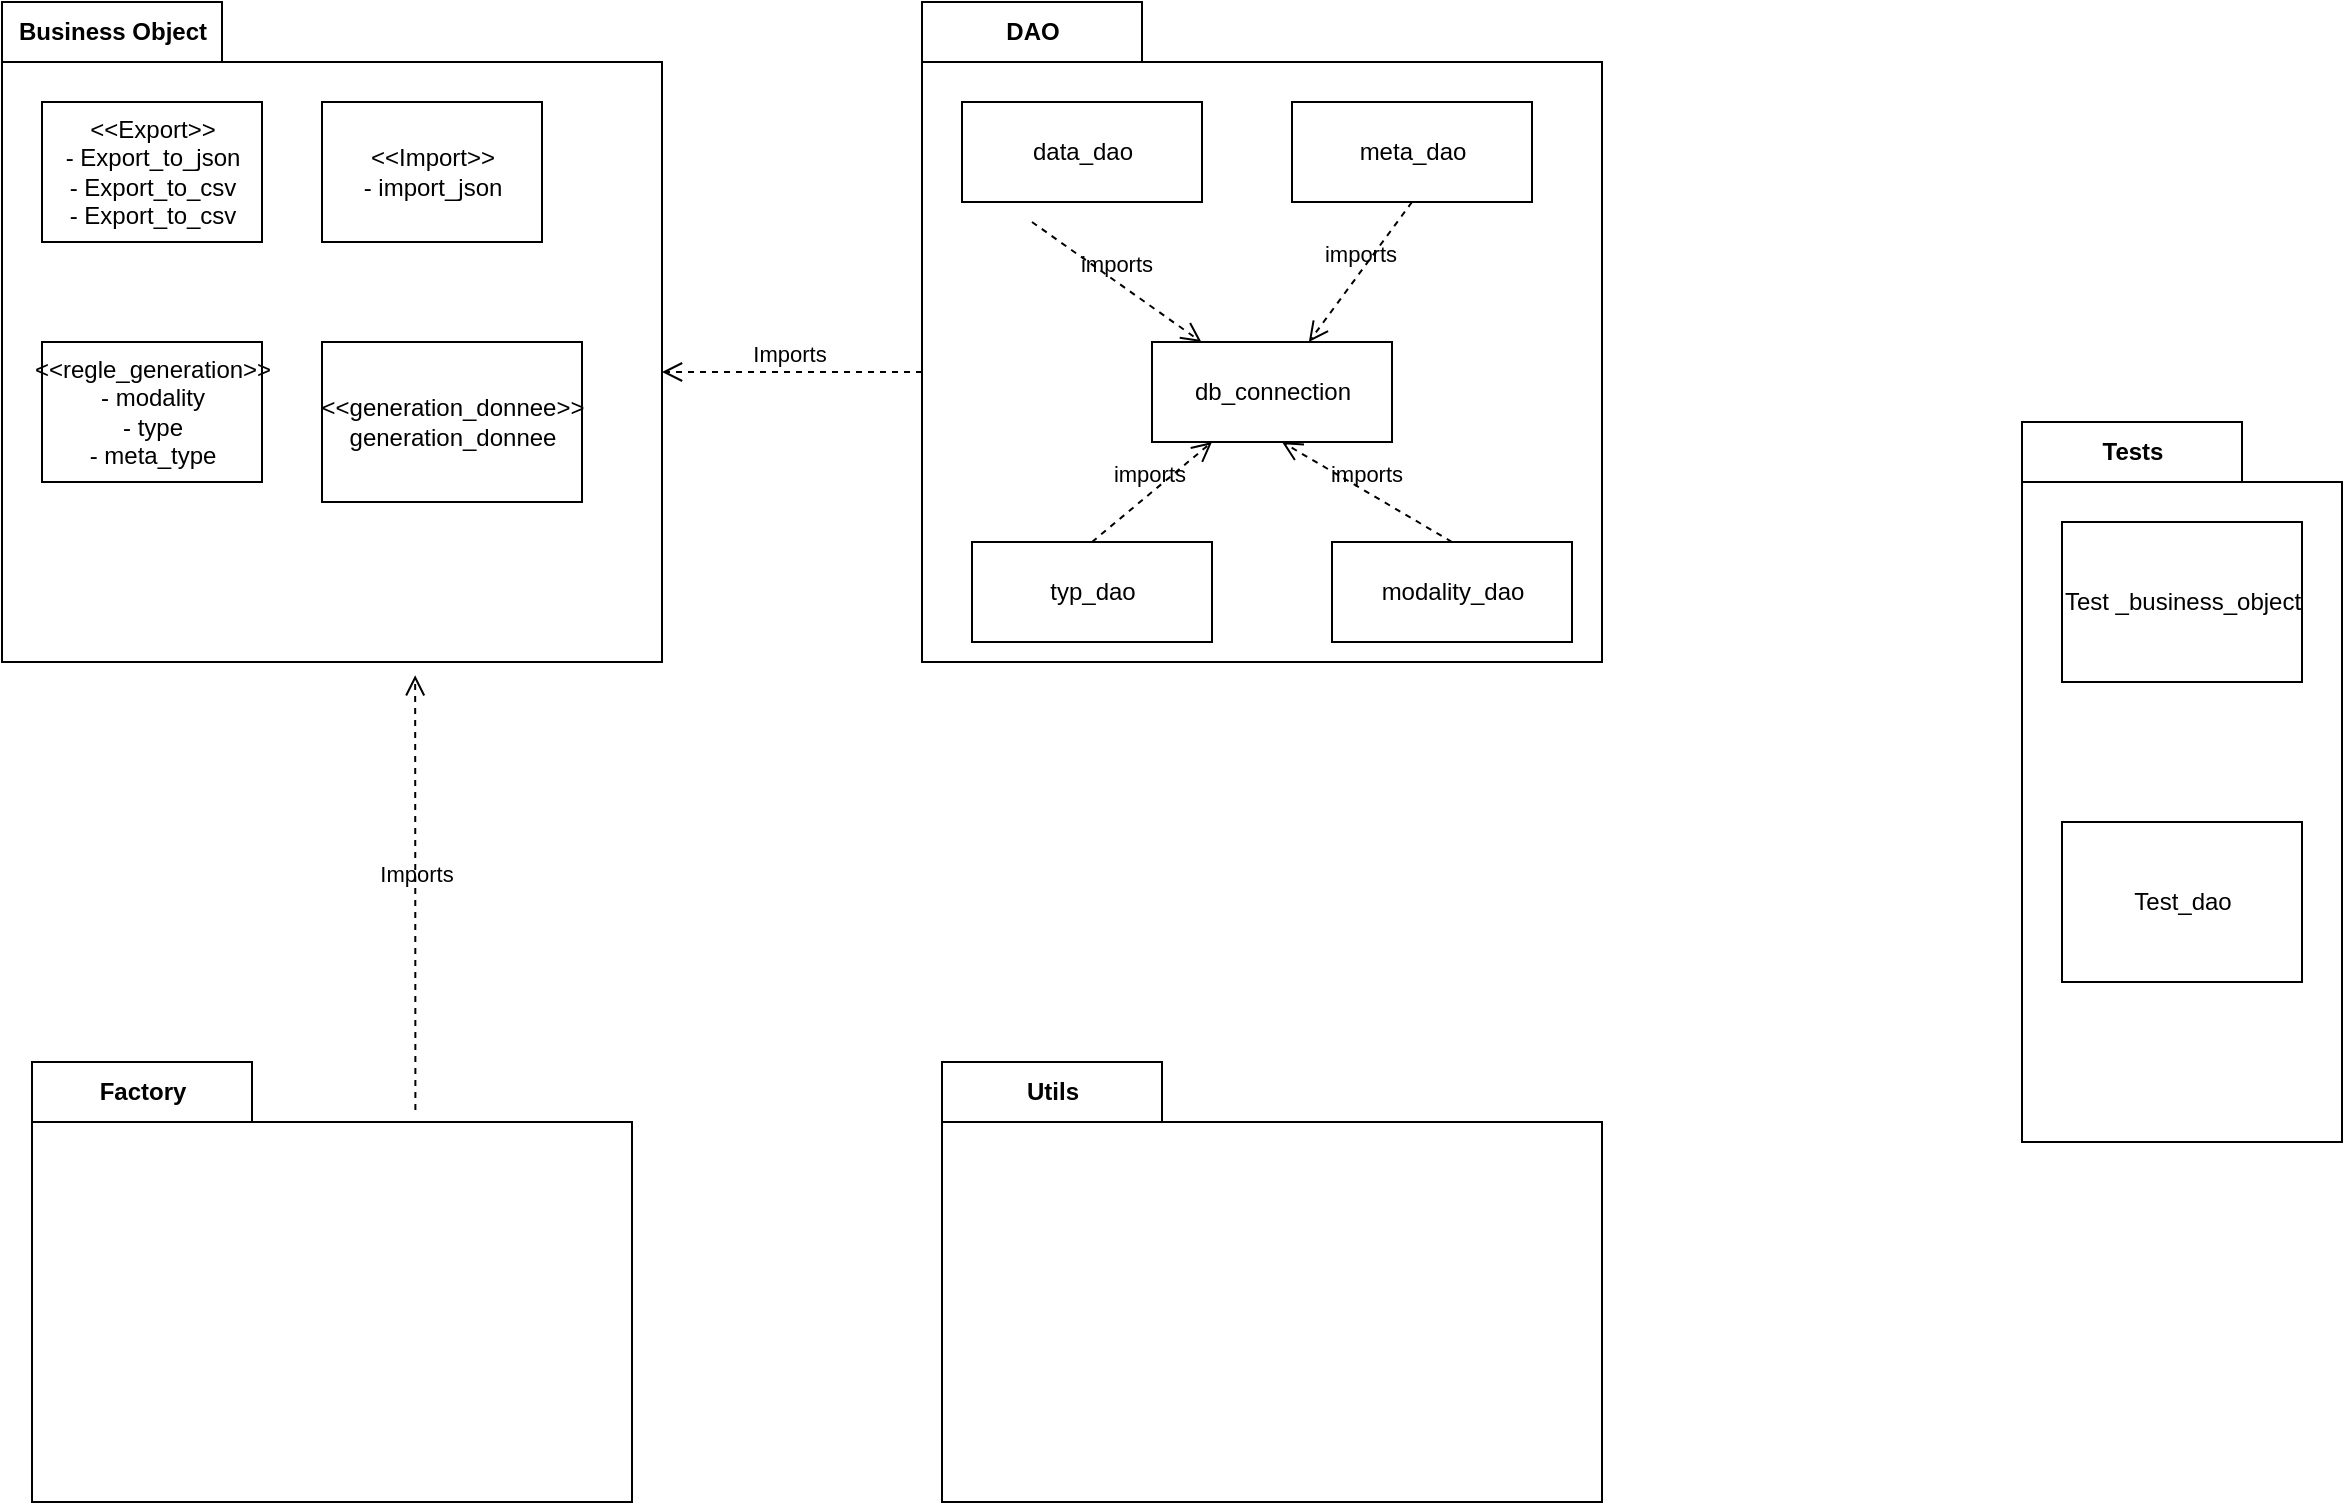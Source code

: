 <mxfile>
    <diagram id="dxQ1FcAy5Z-NgB3lELAi" name="Page-1">
        <mxGraphModel dx="1288" dy="900" grid="1" gridSize="10" guides="1" tooltips="1" connect="1" arrows="1" fold="1" page="1" pageScale="1" pageWidth="850" pageHeight="1100" math="0" shadow="0">
            <root>
                <mxCell id="0"/>
                <mxCell id="1" parent="0"/>
                <mxCell id="7" value="Business Object" style="shape=folder;fontStyle=1;tabWidth=110;tabHeight=30;tabPosition=left;html=1;boundedLbl=1;labelInHeader=1;container=1;collapsible=0;recursiveResize=0;" vertex="1" parent="1">
                    <mxGeometry x="30" y="30" width="330" height="330" as="geometry"/>
                </mxCell>
                <mxCell id="8" value="&amp;lt;&amp;lt;Export&amp;gt;&amp;gt;&lt;br&gt;- Export_to_json&lt;br&gt;- Export_to_csv&lt;br&gt;- Export_to_csv" style="html=1;" vertex="1" parent="7">
                    <mxGeometry width="110" height="70" relative="1" as="geometry">
                        <mxPoint x="20" y="50" as="offset"/>
                    </mxGeometry>
                </mxCell>
                <mxCell id="9" value="&amp;lt;&amp;lt;Import&amp;gt;&amp;gt;&lt;br&gt;- import_json" style="html=1;" vertex="1" parent="7">
                    <mxGeometry x="160" y="50" width="110" height="70" as="geometry"/>
                </mxCell>
                <mxCell id="10" value="&amp;lt;&amp;lt;regle_generation&amp;gt;&amp;gt;&lt;br&gt;- modality&lt;br&gt;- type&lt;br&gt;- meta_type" style="html=1;" vertex="1" parent="7">
                    <mxGeometry x="20" y="170.0" width="110" height="70" as="geometry"/>
                </mxCell>
                <mxCell id="40" value="&amp;lt;&amp;lt;generation_donnee&amp;gt;&amp;gt;&lt;br&gt;generation_donnee" style="html=1;" vertex="1" parent="7">
                    <mxGeometry x="160" y="170" width="130" height="80" as="geometry"/>
                </mxCell>
                <mxCell id="13" value="DAO" style="shape=folder;fontStyle=1;tabWidth=110;tabHeight=30;tabPosition=left;html=1;boundedLbl=1;labelInHeader=1;container=1;collapsible=0;recursiveResize=0;" vertex="1" parent="1">
                    <mxGeometry x="490" y="30" width="340" height="330" as="geometry"/>
                </mxCell>
                <mxCell id="14" value="data_dao" style="html=1;" vertex="1" parent="13">
                    <mxGeometry width="120" height="50" relative="1" as="geometry">
                        <mxPoint x="20" y="50" as="offset"/>
                    </mxGeometry>
                </mxCell>
                <mxCell id="18" value="meta_dao" style="html=1;" vertex="1" parent="13">
                    <mxGeometry x="185.0" y="50.0" width="120" height="50" as="geometry"/>
                </mxCell>
                <mxCell id="19" value="db_connection" style="html=1;" vertex="1" parent="13">
                    <mxGeometry x="115.0" y="170.0" width="120" height="50" as="geometry"/>
                </mxCell>
                <mxCell id="20" value="modality_dao" style="html=1;" vertex="1" parent="13">
                    <mxGeometry x="205.0" y="270.0" width="120" height="50" as="geometry"/>
                </mxCell>
                <mxCell id="21" value="typ_dao" style="html=1;" vertex="1" parent="13">
                    <mxGeometry x="25.0" y="270.0" width="120" height="50" as="geometry"/>
                </mxCell>
                <mxCell id="27" value="imports" style="endArrow=open;startArrow=none;endFill=0;startFill=0;endSize=8;html=1;verticalAlign=bottom;dashed=1;labelBackgroundColor=none;" edge="1" parent="13" target="19">
                    <mxGeometry width="160" relative="1" as="geometry">
                        <mxPoint x="55" y="110" as="sourcePoint"/>
                        <mxPoint x="215" y="110" as="targetPoint"/>
                    </mxGeometry>
                </mxCell>
                <mxCell id="28" value="imports" style="endArrow=open;startArrow=none;endFill=0;startFill=0;endSize=8;html=1;verticalAlign=bottom;dashed=1;labelBackgroundColor=none;exitX=0.5;exitY=1;exitDx=0;exitDy=0;" edge="1" parent="13" source="18" target="19">
                    <mxGeometry width="160" relative="1" as="geometry">
                        <mxPoint x="195" y="140" as="sourcePoint"/>
                        <mxPoint x="355" y="140" as="targetPoint"/>
                    </mxGeometry>
                </mxCell>
                <mxCell id="29" value="imports&amp;nbsp;" style="endArrow=open;startArrow=none;endFill=0;startFill=0;endSize=8;html=1;verticalAlign=bottom;dashed=1;labelBackgroundColor=none;exitX=0.5;exitY=0;exitDx=0;exitDy=0;" edge="1" parent="13" source="21" target="19">
                    <mxGeometry width="160" relative="1" as="geometry">
                        <mxPoint x="65" y="220" as="sourcePoint"/>
                        <mxPoint x="225" y="220" as="targetPoint"/>
                    </mxGeometry>
                </mxCell>
                <mxCell id="30" value="imports" style="endArrow=open;startArrow=none;endFill=0;startFill=0;endSize=8;html=1;verticalAlign=bottom;dashed=1;labelBackgroundColor=none;exitX=0.5;exitY=0;exitDx=0;exitDy=0;" edge="1" parent="1" source="20">
                    <mxGeometry width="160" relative="1" as="geometry">
                        <mxPoint x="490" y="240" as="sourcePoint"/>
                        <mxPoint x="670" y="250" as="targetPoint"/>
                    </mxGeometry>
                </mxCell>
                <mxCell id="39" value="Imports&amp;nbsp;" style="endArrow=open;startArrow=none;endFill=0;startFill=0;endSize=8;html=1;verticalAlign=bottom;dashed=1;labelBackgroundColor=none;entryX=0;entryY=0;entryDx=330;entryDy=185;entryPerimeter=0;exitX=0;exitY=0;exitDx=0;exitDy=185;exitPerimeter=0;" edge="1" parent="1" source="13" target="7">
                    <mxGeometry width="160" relative="1" as="geometry">
                        <mxPoint x="220" y="490" as="sourcePoint"/>
                        <mxPoint x="380" y="490" as="targetPoint"/>
                    </mxGeometry>
                </mxCell>
                <mxCell id="42" value="Tests" style="shape=folder;fontStyle=1;tabWidth=110;tabHeight=30;tabPosition=left;html=1;boundedLbl=1;labelInHeader=1;container=1;collapsible=0;recursiveResize=0;" vertex="1" parent="1">
                    <mxGeometry x="1040" y="240" width="160" height="360" as="geometry"/>
                </mxCell>
                <mxCell id="43" value="Test _business_object" style="html=1;" vertex="1" parent="42">
                    <mxGeometry width="120" height="80" relative="1" as="geometry">
                        <mxPoint x="20" y="50" as="offset"/>
                    </mxGeometry>
                </mxCell>
                <mxCell id="44" value="Test_dao" style="html=1;" vertex="1" parent="42">
                    <mxGeometry x="20" y="200" width="120" height="80" as="geometry"/>
                </mxCell>
                <mxCell id="45" value="Factory" style="shape=folder;fontStyle=1;tabWidth=110;tabHeight=30;tabPosition=left;html=1;boundedLbl=1;labelInHeader=1;container=1;collapsible=0;recursiveResize=0;" vertex="1" parent="1">
                    <mxGeometry x="45" y="560" width="300" height="220" as="geometry"/>
                </mxCell>
                <mxCell id="54" value="Utils" style="shape=folder;fontStyle=1;tabWidth=110;tabHeight=30;tabPosition=left;html=1;boundedLbl=1;labelInHeader=1;container=1;collapsible=0;recursiveResize=0;" vertex="1" parent="1">
                    <mxGeometry x="500" y="560" width="330" height="220" as="geometry"/>
                </mxCell>
                <mxCell id="65" value="Imports" style="endArrow=open;startArrow=none;endFill=0;startFill=0;endSize=8;html=1;verticalAlign=bottom;dashed=1;labelBackgroundColor=none;exitX=0.639;exitY=0.109;exitDx=0;exitDy=0;exitPerimeter=0;entryX=0.626;entryY=1.02;entryDx=0;entryDy=0;entryPerimeter=0;" edge="1" parent="1" source="45" target="7">
                    <mxGeometry width="160" relative="1" as="geometry">
                        <mxPoint x="240" y="500" as="sourcePoint"/>
                        <mxPoint x="400" y="500" as="targetPoint"/>
                    </mxGeometry>
                </mxCell>
            </root>
        </mxGraphModel>
    </diagram>
</mxfile>